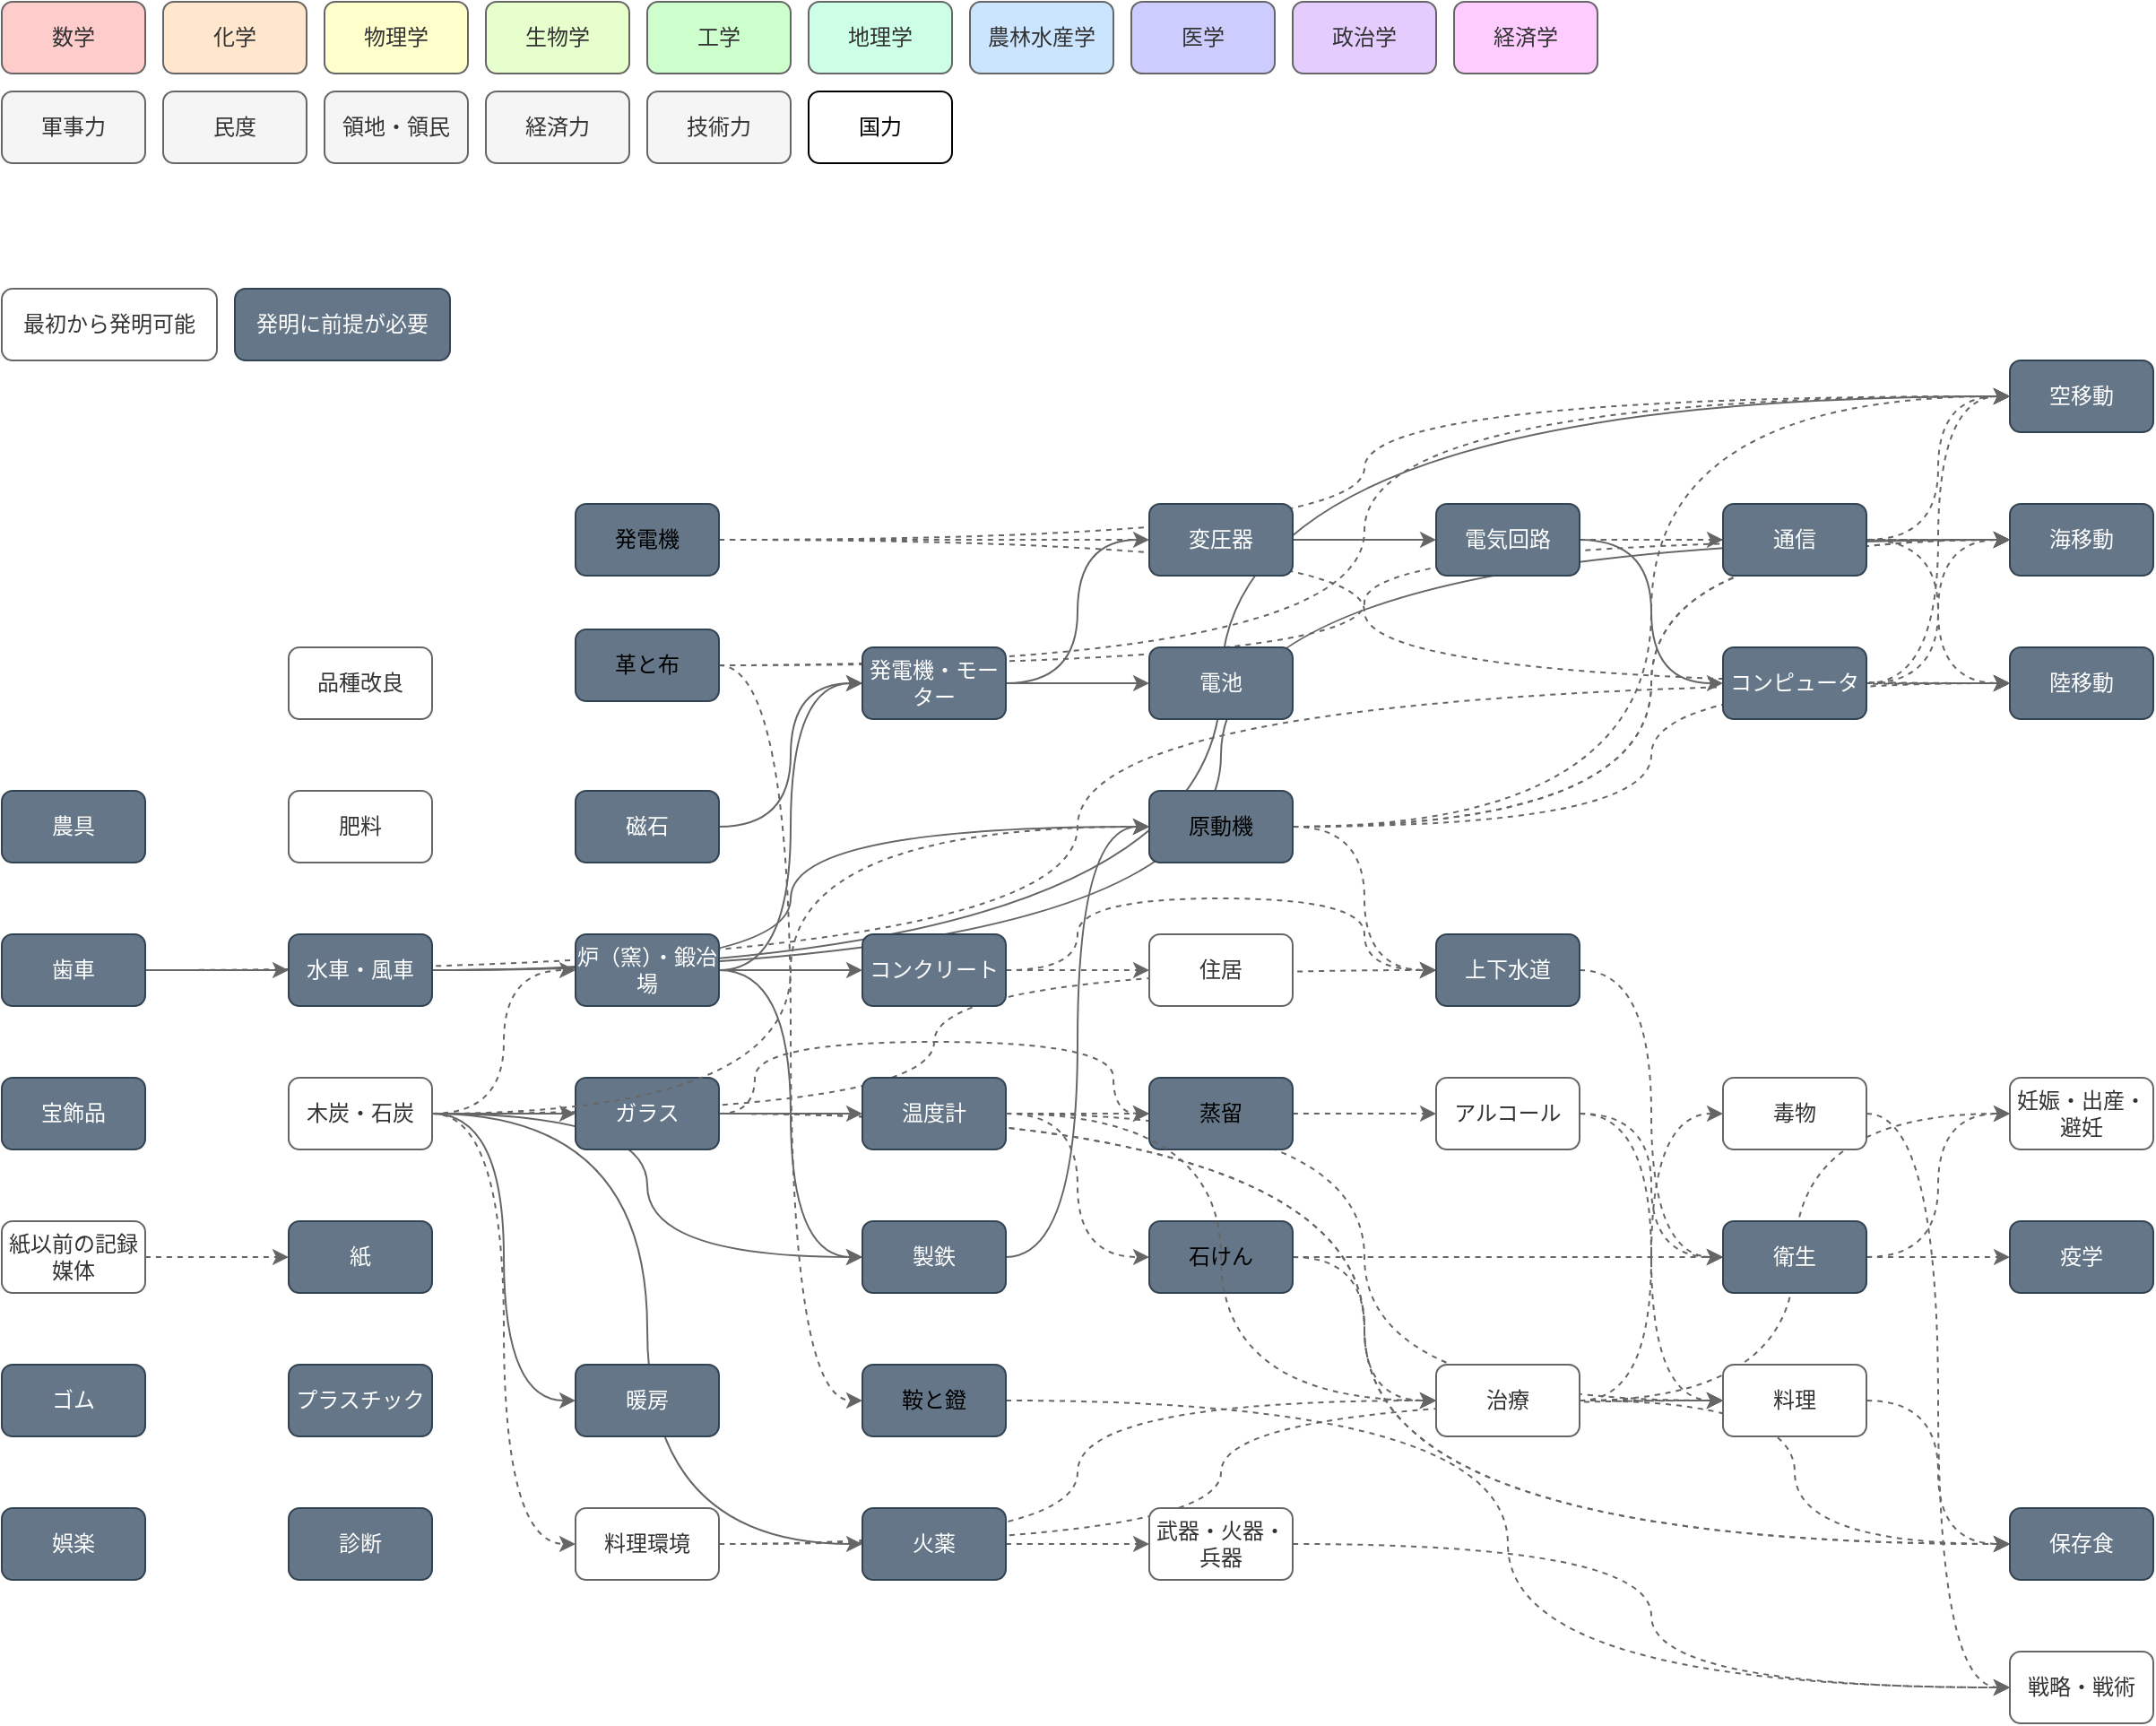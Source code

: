 <mxfile version="13.6.5">
    <diagram id="Hml3C1bSp_uLjsfV2yY4" name="発明フロー図">
        <mxGraphModel dx="2006" dy="1592" grid="1" gridSize="10" guides="1" tooltips="1" connect="1" arrows="1" fold="1" page="0" pageScale="1" pageWidth="827" pageHeight="1169" background="#ffffff" math="0" shadow="0">
            <root>
                <mxCell id="HTTCc7BETmfh2jHcDv9F-0"/>
                <mxCell id="HTTCc7BETmfh2jHcDv9F-1" parent="HTTCc7BETmfh2jHcDv9F-0"/>
                <mxCell id="nROYmovbe9bJ1VE86xbU-2" style="edgeStyle=orthogonalEdgeStyle;curved=1;orthogonalLoop=1;jettySize=auto;html=1;entryX=0;entryY=0.5;entryDx=0;entryDy=0;dashed=1;strokeColor=#666666;" parent="HTTCc7BETmfh2jHcDv9F-1" source="orQiS28H_-HDRUKgwxow-0" target="nROYmovbe9bJ1VE86xbU-0" edge="1">
                    <mxGeometry relative="1" as="geometry"/>
                </mxCell>
                <mxCell id="15vgdKJO_0gSsuf9lGo--10" style="edgeStyle=orthogonalEdgeStyle;curved=1;orthogonalLoop=1;jettySize=auto;html=1;entryX=0;entryY=0.5;entryDx=0;entryDy=0;dashed=1;strokeColor=#666666;" parent="HTTCc7BETmfh2jHcDv9F-1" source="IHxV3SC73tPRu1RLsCbI-1" target="-kC5ediKRFF-yKJu43k6-0" edge="1">
                    <mxGeometry relative="1" as="geometry"/>
                </mxCell>
                <mxCell id="jsnWgvFJp7m_y5k1BQA0-3" style="edgeStyle=orthogonalEdgeStyle;curved=1;orthogonalLoop=1;jettySize=auto;html=1;entryX=0;entryY=0.5;entryDx=0;entryDy=0;dashed=1;strokeColor=#666666;" parent="HTTCc7BETmfh2jHcDv9F-1" source="lw9KRS8-v7y3yGMd158O-0" target="Dbr0C-WJxfYOp78xR_JG-0" edge="1">
                    <mxGeometry relative="1" as="geometry"/>
                </mxCell>
                <mxCell id="XReN1oJN_4p1rs_f8T-Q-1" style="edgeStyle=orthogonalEdgeStyle;curved=1;orthogonalLoop=1;jettySize=auto;html=1;entryX=0;entryY=0.5;entryDx=0;entryDy=0;dashed=1;strokeColor=#666666;" parent="HTTCc7BETmfh2jHcDv9F-1" source="orQiS28H_-HDRUKgwxow-0" target="-kC5ediKRFF-yKJu43k6-0" edge="1">
                    <mxGeometry relative="1" as="geometry"/>
                </mxCell>
                <mxCell id="dR6pimykpSB_m4Jos8N7-8" style="edgeStyle=orthogonalEdgeStyle;curved=1;orthogonalLoop=1;jettySize=auto;html=1;entryX=0;entryY=0.5;entryDx=0;entryDy=0;dashed=1;strokeColor=#666666;" parent="HTTCc7BETmfh2jHcDv9F-1" source="dR6pimykpSB_m4Jos8N7-3" target="dR6pimykpSB_m4Jos8N7-0" edge="1">
                    <mxGeometry relative="1" as="geometry"/>
                </mxCell>
                <mxCell id="l7sgxVDM9o03ufIY0ZK5-0" style="edgeStyle=orthogonalEdgeStyle;curved=1;orthogonalLoop=1;jettySize=auto;html=1;entryX=0;entryY=0.5;entryDx=0;entryDy=0;dashed=1;strokeColor=#666666;" parent="HTTCc7BETmfh2jHcDv9F-1" source="5Iz_TNSjgTqwmQJaPwpB-0" target="bYkYj78u_uzgEQN_Zffz-0" edge="1">
                    <mxGeometry relative="1" as="geometry"/>
                </mxCell>
                <mxCell id="bYkYj78u_uzgEQN_Zffz-7" style="edgeStyle=orthogonalEdgeStyle;curved=1;orthogonalLoop=1;jettySize=auto;html=1;entryX=0;entryY=0.5;entryDx=0;entryDy=0;strokeColor=#666666;" parent="HTTCc7BETmfh2jHcDv9F-1" source="hAJBgUKt6QxF4TPebzFo-0" target="bYkYj78u_uzgEQN_Zffz-0" edge="1">
                    <mxGeometry relative="1" as="geometry"/>
                </mxCell>
                <mxCell id="bYkYj78u_uzgEQN_Zffz-6" style="edgeStyle=orthogonalEdgeStyle;curved=1;orthogonalLoop=1;jettySize=auto;html=1;entryX=0;entryY=0.5;entryDx=0;entryDy=0;strokeColor=#666666;" parent="HTTCc7BETmfh2jHcDv9F-1" source="hAJBgUKt6QxF4TPebzFo-0" target="bYkYj78u_uzgEQN_Zffz-1" edge="1">
                    <mxGeometry relative="1" as="geometry"/>
                </mxCell>
                <mxCell id="fruoxsKuYXPDBdhxqdVz-2" style="edgeStyle=orthogonalEdgeStyle;curved=1;orthogonalLoop=1;jettySize=auto;html=1;entryX=0;entryY=0.5;entryDx=0;entryDy=0;dashed=1;strokeColor=#666666;" parent="HTTCc7BETmfh2jHcDv9F-1" source="b9YuUcyHK26dxfavCTkQ-0" target="fruoxsKuYXPDBdhxqdVz-0" edge="1">
                    <mxGeometry relative="1" as="geometry"/>
                </mxCell>
                <mxCell id="llVmmh854Esks2OwhXFj-2" style="edgeStyle=orthogonalEdgeStyle;curved=1;orthogonalLoop=1;jettySize=auto;html=1;entryX=0;entryY=0.5;entryDx=0;entryDy=0;strokeColor=#666666;" parent="HTTCc7BETmfh2jHcDv9F-1" source="hAJBgUKt6QxF4TPebzFo-0" target="5Iz_TNSjgTqwmQJaPwpB-0" edge="1">
                    <mxGeometry relative="1" as="geometry"/>
                </mxCell>
                <mxCell id="xolmBpU9KjeL2AKnAgfE-1" style="edgeStyle=orthogonalEdgeStyle;orthogonalLoop=1;jettySize=auto;html=1;entryX=0;entryY=0.5;entryDx=0;entryDy=0;strokeColor=#666666;fontColor=#242424;fillColor=#f5f5f5;curved=1;" parent="HTTCc7BETmfh2jHcDv9F-1" source="lw9KRS8-v7y3yGMd158O-0" target="xolmBpU9KjeL2AKnAgfE-0" edge="1">
                    <mxGeometry relative="1" as="geometry"/>
                </mxCell>
                <mxCell id="Ap4JBLBqUgPetMG2dPM3-0" style="edgeStyle=orthogonalEdgeStyle;orthogonalLoop=1;jettySize=auto;html=1;entryX=0;entryY=0.5;entryDx=0;entryDy=0;strokeColor=#666666;fontColor=#242424;dashed=1;fillColor=#f5f5f5;curved=1;" parent="HTTCc7BETmfh2jHcDv9F-1" source="Sn5-mBdgM8zfP3UNiHoN-0" target="rmJzFQS66W-gUBMwuP_R-0" edge="1">
                    <mxGeometry relative="1" as="geometry"/>
                </mxCell>
                <mxCell id="j3p5eU2ef71zMQ0-AlCQ-0" style="edgeStyle=orthogonalEdgeStyle;orthogonalLoop=1;jettySize=auto;html=1;entryX=0;entryY=0.5;entryDx=0;entryDy=0;strokeColor=#666666;fontColor=#242424;fillColor=#f5f5f5;curved=1;exitX=1;exitY=0.5;exitDx=0;exitDy=0;" parent="HTTCc7BETmfh2jHcDv9F-1" source="lw9KRS8-v7y3yGMd158O-0" target="aUE0gkNqFB7O7c7i3Uo4-0" edge="1">
                    <mxGeometry relative="1" as="geometry"/>
                </mxCell>
                <mxCell id="XJsbUPrAj7jSnz_J5Ij9-0" style="edgeStyle=orthogonalEdgeStyle;orthogonalLoop=1;jettySize=auto;html=1;entryX=0;entryY=0.5;entryDx=0;entryDy=0;dashed=1;strokeColor=#666666;fontColor=#242424;fillColor=#f5f5f5;curved=1;" parent="HTTCc7BETmfh2jHcDv9F-1" source="Sn5-mBdgM8zfP3UNiHoN-0" target="rmJzFQS66W-gUBMwuP_R-0" edge="1">
                    <mxGeometry relative="1" as="geometry"/>
                </mxCell>
                <mxCell id="VSHb0vkexKgeXN2EWjZw-0" style="edgeStyle=orthogonalEdgeStyle;orthogonalLoop=1;jettySize=auto;html=1;entryX=0;entryY=0.5;entryDx=0;entryDy=0;dashed=1;strokeColor=#666666;fontColor=#242424;fillColor=#f5f5f5;curved=1;" parent="HTTCc7BETmfh2jHcDv9F-1" source="XwRDVTlCvedR3Zm1vumC-0" target="879Xo7zjeXGpvIYnT46Y-1" edge="1">
                    <mxGeometry relative="1" as="geometry"/>
                </mxCell>
                <mxCell id="wsDSR9SNvBHnoTCr_pwT-1" style="edgeStyle=orthogonalEdgeStyle;orthogonalLoop=1;jettySize=auto;html=1;entryX=0;entryY=0.5;entryDx=0;entryDy=0;dashed=1;strokeColor=#666666;fontColor=#242424;fillColor=#f5f5f5;curved=1;" parent="HTTCc7BETmfh2jHcDv9F-1" source="XwRDVTlCvedR3Zm1vumC-0" target="wsDSR9SNvBHnoTCr_pwT-0" edge="1">
                    <mxGeometry relative="1" as="geometry"/>
                </mxCell>
                <mxCell id="-kC5ediKRFF-yKJu43k6-1" style="edgeStyle=orthogonalEdgeStyle;orthogonalLoop=1;jettySize=auto;html=1;entryX=0;entryY=0.5;entryDx=0;entryDy=0;dashed=1;strokeColor=#666666;fontColor=#242424;fillColor=#f5f5f5;curved=1;" parent="HTTCc7BETmfh2jHcDv9F-1" source="XwRDVTlCvedR3Zm1vumC-0" target="-kC5ediKRFF-yKJu43k6-0" edge="1">
                    <mxGeometry relative="1" as="geometry"/>
                </mxCell>
                <mxCell id="rmJzFQS66W-gUBMwuP_R-2" style="edgeStyle=orthogonalEdgeStyle;orthogonalLoop=1;jettySize=auto;html=1;entryX=0;entryY=0.5;entryDx=0;entryDy=0;dashed=1;strokeColor=#666666;fontColor=#242424;fillColor=#f5f5f5;curved=1;" parent="HTTCc7BETmfh2jHcDv9F-1" source="orQiS28H_-HDRUKgwxow-0" target="rmJzFQS66W-gUBMwuP_R-0" edge="1">
                    <mxGeometry relative="1" as="geometry"/>
                </mxCell>
                <mxCell id="NjEWo05EWpm-bKINFmp_-1" style="edgeStyle=orthogonalEdgeStyle;orthogonalLoop=1;jettySize=auto;html=1;entryX=0;entryY=0.5;entryDx=0;entryDy=0;dashed=1;fontColor=#242424;fillColor=#f5f5f5;curved=1;strokeColor=#666666;" parent="HTTCc7BETmfh2jHcDv9F-1" source="879Xo7zjeXGpvIYnT46Y-1" target="NjEWo05EWpm-bKINFmp_-0" edge="1">
                    <mxGeometry relative="1" as="geometry"/>
                </mxCell>
                <mxCell id="879Xo7zjeXGpvIYnT46Y-1" value="蒸留" style="whiteSpace=wrap;html=1;shadow=0;strokeColor=#314354;glass=0;rounded=1;fillColor=#647687;" parent="HTTCc7BETmfh2jHcDv9F-1" vertex="1">
                    <mxGeometry x="-40" y="40" width="80" height="40" as="geometry"/>
                </mxCell>
                <mxCell id="Sn5-mBdgM8zfP3UNiHoN-1" style="edgeStyle=orthogonalEdgeStyle;orthogonalLoop=1;jettySize=auto;html=1;entryX=0;entryY=0.5;entryDx=0;entryDy=0;strokeColor=#666666;fontColor=#242424;fillColor=#f5f5f5;curved=1;" parent="HTTCc7BETmfh2jHcDv9F-1" source="Sn5-mBdgM8zfP3UNiHoN-0" target="XwRDVTlCvedR3Zm1vumC-0" edge="1">
                    <mxGeometry relative="1" as="geometry"/>
                </mxCell>
                <mxCell id="kmi2UZ3Utrd7_uI72IXJ-0" style="edgeStyle=orthogonalEdgeStyle;orthogonalLoop=1;jettySize=auto;html=1;entryX=0;entryY=0.5;entryDx=0;entryDy=0;strokeColor=#666666;fontColor=#242424;exitX=1;exitY=0.5;exitDx=0;exitDy=0;dashed=1;fillColor=#f5f5f5;curved=1;" parent="HTTCc7BETmfh2jHcDv9F-1" source="Sn5-mBdgM8zfP3UNiHoN-0" target="879Xo7zjeXGpvIYnT46Y-1" edge="1">
                    <mxGeometry relative="1" as="geometry">
                        <Array as="points">
                            <mxPoint x="-260" y="60"/>
                            <mxPoint x="-260" y="20"/>
                            <mxPoint x="-60" y="20"/>
                            <mxPoint x="-60" y="60"/>
                        </Array>
                    </mxGeometry>
                </mxCell>
                <mxCell id="Sn5-mBdgM8zfP3UNiHoN-0" value="ガラス" style="whiteSpace=wrap;html=1;shadow=0;strokeColor=#314354;glass=0;fontColor=#ffffff;gradientDirection=east;rounded=1;fillColor=#647687;" parent="HTTCc7BETmfh2jHcDv9F-1" vertex="1">
                    <mxGeometry x="-360" y="40" width="80" height="40" as="geometry"/>
                </mxCell>
                <mxCell id="_3wUcc4vJyXXqYRv7iyH-13" value="化学" style="whiteSpace=wrap;html=1;shadow=0;strokeColor=#666666;glass=0;fontColor=#333333;fillColor=#FFE6CC;rounded=1;" parent="HTTCc7BETmfh2jHcDv9F-1" vertex="1">
                    <mxGeometry x="-590" y="-560" width="80" height="40" as="geometry"/>
                </mxCell>
                <mxCell id="_3wUcc4vJyXXqYRv7iyH-14" value="物理学" style="whiteSpace=wrap;html=1;shadow=0;strokeColor=#666666;glass=0;fontColor=#333333;fillColor=#FFFFCC;rounded=1;" parent="HTTCc7BETmfh2jHcDv9F-1" vertex="1">
                    <mxGeometry x="-500" y="-560" width="80" height="40" as="geometry"/>
                </mxCell>
                <mxCell id="_3wUcc4vJyXXqYRv7iyH-15" value="生物学" style="whiteSpace=wrap;html=1;shadow=0;strokeColor=#666666;glass=0;fontColor=#333333;fillColor=#E6FFCC;rounded=1;" parent="HTTCc7BETmfh2jHcDv9F-1" vertex="1">
                    <mxGeometry x="-410" y="-560" width="80" height="40" as="geometry"/>
                </mxCell>
                <mxCell id="_3wUcc4vJyXXqYRv7iyH-16" value="工学" style="whiteSpace=wrap;html=1;shadow=0;strokeColor=#666666;glass=0;fontColor=#333333;fillColor=#CCFFCC;rounded=1;" parent="HTTCc7BETmfh2jHcDv9F-1" vertex="1">
                    <mxGeometry x="-320" y="-560" width="80" height="40" as="geometry"/>
                </mxCell>
                <mxCell id="_3wUcc4vJyXXqYRv7iyH-17" value="数学" style="whiteSpace=wrap;html=1;shadow=0;strokeColor=#666666;glass=0;fontColor=#333333;fillColor=#FFCCCC;rounded=1;" parent="HTTCc7BETmfh2jHcDv9F-1" vertex="1">
                    <mxGeometry x="-680" y="-560" width="80" height="40" as="geometry"/>
                </mxCell>
                <mxCell id="_3wUcc4vJyXXqYRv7iyH-18" value="地理学" style="whiteSpace=wrap;html=1;shadow=0;strokeColor=#666666;glass=0;fontColor=#333333;fillColor=#CCFFE6;rounded=1;" parent="HTTCc7BETmfh2jHcDv9F-1" vertex="1">
                    <mxGeometry x="-230" y="-560" width="80" height="40" as="geometry"/>
                </mxCell>
                <mxCell id="_3wUcc4vJyXXqYRv7iyH-19" value="軍事力" style="whiteSpace=wrap;html=1;shadow=0;strokeColor=#666666;glass=0;fontColor=#333333;fillColor=#f5f5f5;rounded=1;" parent="HTTCc7BETmfh2jHcDv9F-1" vertex="1">
                    <mxGeometry x="-680" y="-510" width="80" height="40" as="geometry"/>
                </mxCell>
                <mxCell id="_3wUcc4vJyXXqYRv7iyH-20" value="政治学" style="whiteSpace=wrap;html=1;shadow=0;strokeColor=#666666;glass=0;fontColor=#333333;fillColor=#E5CCFF;rounded=1;" parent="HTTCc7BETmfh2jHcDv9F-1" vertex="1">
                    <mxGeometry x="40" y="-560" width="80" height="40" as="geometry"/>
                </mxCell>
                <mxCell id="_3wUcc4vJyXXqYRv7iyH-21" value="経済学" style="whiteSpace=wrap;html=1;shadow=0;strokeColor=#666666;glass=0;fontColor=#333333;fillColor=#FFCCFF;rounded=1;" parent="HTTCc7BETmfh2jHcDv9F-1" vertex="1">
                    <mxGeometry x="130" y="-560" width="80" height="40" as="geometry"/>
                </mxCell>
                <mxCell id="_3wUcc4vJyXXqYRv7iyH-22" value="民度" style="whiteSpace=wrap;html=1;shadow=0;strokeColor=#666666;glass=0;fontColor=#333333;fillColor=#f5f5f5;rounded=1;" parent="HTTCc7BETmfh2jHcDv9F-1" vertex="1">
                    <mxGeometry x="-590" y="-510" width="80" height="40" as="geometry"/>
                </mxCell>
                <mxCell id="_3wUcc4vJyXXqYRv7iyH-23" value="農林水産学" style="whiteSpace=wrap;html=1;shadow=0;strokeColor=#666666;glass=0;fontColor=#333333;fillColor=#CCE5FF;rounded=1;" parent="HTTCc7BETmfh2jHcDv9F-1" vertex="1">
                    <mxGeometry x="-140" y="-560" width="80" height="40" as="geometry"/>
                </mxCell>
                <mxCell id="_3wUcc4vJyXXqYRv7iyH-24" value="医学" style="whiteSpace=wrap;html=1;shadow=0;strokeColor=#666666;glass=0;fontColor=#333333;fillColor=#CCCCFF;rounded=1;" parent="HTTCc7BETmfh2jHcDv9F-1" vertex="1">
                    <mxGeometry x="-50" y="-560" width="80" height="40" as="geometry"/>
                </mxCell>
                <mxCell id="15vgdKJO_0gSsuf9lGo--1" style="edgeStyle=orthogonalEdgeStyle;curved=1;orthogonalLoop=1;jettySize=auto;html=1;entryX=0;entryY=0.5;entryDx=0;entryDy=0;dashed=1;strokeColor=#666666;" parent="HTTCc7BETmfh2jHcDv9F-1" source="NjEWo05EWpm-bKINFmp_-0" target="rf0gForys7RXzxiNtbmf-0" edge="1">
                    <mxGeometry relative="1" as="geometry"/>
                </mxCell>
                <mxCell id="15vgdKJO_0gSsuf9lGo--3" style="edgeStyle=orthogonalEdgeStyle;curved=1;orthogonalLoop=1;jettySize=auto;html=1;entryX=0;entryY=0.5;entryDx=0;entryDy=0;dashed=1;strokeColor=#666666;" parent="HTTCc7BETmfh2jHcDv9F-1" source="NjEWo05EWpm-bKINFmp_-0" target="-kC5ediKRFF-yKJu43k6-0" edge="1">
                    <mxGeometry relative="1" as="geometry"/>
                </mxCell>
                <mxCell id="NjEWo05EWpm-bKINFmp_-0" value="アルコール" style="whiteSpace=wrap;html=1;shadow=0;strokeColor=#666666;glass=0;fontColor=#333333;rounded=1;fillColor=#FFFFFF;" parent="HTTCc7BETmfh2jHcDv9F-1" vertex="1">
                    <mxGeometry x="120" y="40" width="80" height="40" as="geometry"/>
                </mxCell>
                <mxCell id="rf0gForys7RXzxiNtbmf-1" style="edgeStyle=orthogonalEdgeStyle;orthogonalLoop=1;jettySize=auto;html=1;entryX=0;entryY=0.5;entryDx=0;entryDy=0;dashed=1;strokeColor=#666666;fontColor=#242424;fillColor=#f5f5f5;curved=1;" parent="HTTCc7BETmfh2jHcDv9F-1" source="wsDSR9SNvBHnoTCr_pwT-0" target="rf0gForys7RXzxiNtbmf-0" edge="1">
                    <mxGeometry relative="1" as="geometry"/>
                </mxCell>
                <mxCell id="15vgdKJO_0gSsuf9lGo--0" style="edgeStyle=orthogonalEdgeStyle;curved=1;orthogonalLoop=1;jettySize=auto;html=1;entryX=0;entryY=0.5;entryDx=0;entryDy=0;dashed=1;strokeColor=#666666;" parent="HTTCc7BETmfh2jHcDv9F-1" source="wsDSR9SNvBHnoTCr_pwT-0" target="orQiS28H_-HDRUKgwxow-0" edge="1">
                    <mxGeometry relative="1" as="geometry"/>
                </mxCell>
                <mxCell id="wsDSR9SNvBHnoTCr_pwT-0" value="石けん" style="whiteSpace=wrap;html=1;shadow=0;strokeColor=#314354;glass=0;rounded=1;fillColor=#647687;" parent="HTTCc7BETmfh2jHcDv9F-1" vertex="1">
                    <mxGeometry x="-40" y="120" width="80" height="40" as="geometry"/>
                </mxCell>
                <mxCell id="15vgdKJO_0gSsuf9lGo--4" style="edgeStyle=orthogonalEdgeStyle;curved=1;orthogonalLoop=1;jettySize=auto;html=1;entryX=0;entryY=0.5;entryDx=0;entryDy=0;dashed=1;strokeColor=#666666;" parent="HTTCc7BETmfh2jHcDv9F-1" source="-kC5ediKRFF-yKJu43k6-0" target="rmJzFQS66W-gUBMwuP_R-0" edge="1">
                    <mxGeometry relative="1" as="geometry"/>
                </mxCell>
                <mxCell id="-kC5ediKRFF-yKJu43k6-0" value="料理" style="whiteSpace=wrap;html=1;shadow=0;strokeColor=#666666;glass=0;fontColor=#333333;rounded=1;fillColor=#FFFFFF;" parent="HTTCc7BETmfh2jHcDv9F-1" vertex="1">
                    <mxGeometry x="280" y="200" width="80" height="40" as="geometry"/>
                </mxCell>
                <mxCell id="rmJzFQS66W-gUBMwuP_R-0" value="保存食" style="whiteSpace=wrap;html=1;shadow=0;strokeColor=#314354;glass=0;fontColor=#ffffff;rounded=1;fillColor=#647687;" parent="HTTCc7BETmfh2jHcDv9F-1" vertex="1">
                    <mxGeometry x="440" y="280" width="80" height="40" as="geometry"/>
                </mxCell>
                <mxCell id="fNW1mB0vqgWYvVGBjmVC-1" style="edgeStyle=orthogonalEdgeStyle;curved=1;orthogonalLoop=1;jettySize=auto;html=1;entryX=0;entryY=0.5;entryDx=0;entryDy=0;dashed=1;strokeColor=#666666;" parent="HTTCc7BETmfh2jHcDv9F-1" source="rf0gForys7RXzxiNtbmf-0" target="fNW1mB0vqgWYvVGBjmVC-0" edge="1">
                    <mxGeometry relative="1" as="geometry"/>
                </mxCell>
                <mxCell id="nROYmovbe9bJ1VE86xbU-1" style="edgeStyle=orthogonalEdgeStyle;curved=1;orthogonalLoop=1;jettySize=auto;html=1;entryX=0;entryY=0.5;entryDx=0;entryDy=0;dashed=1;strokeColor=#666666;" parent="HTTCc7BETmfh2jHcDv9F-1" source="rf0gForys7RXzxiNtbmf-0" target="nROYmovbe9bJ1VE86xbU-0" edge="1">
                    <mxGeometry relative="1" as="geometry"/>
                </mxCell>
                <mxCell id="rf0gForys7RXzxiNtbmf-0" value="衛生" style="whiteSpace=wrap;html=1;shadow=0;strokeColor=#314354;glass=0;fontColor=#ffffff;rounded=1;fillColor=#647687;" parent="HTTCc7BETmfh2jHcDv9F-1" vertex="1">
                    <mxGeometry x="280" y="120" width="80" height="40" as="geometry"/>
                </mxCell>
                <mxCell id="I6vt4FmRrN_WWvv1z9_a-1" style="edgeStyle=orthogonalEdgeStyle;orthogonalLoop=1;jettySize=auto;html=1;entryX=0;entryY=0.5;entryDx=0;entryDy=0;dashed=1;strokeColor=#666666;fontColor=#242424;fillColor=#f5f5f5;curved=1;" parent="HTTCc7BETmfh2jHcDv9F-1" source="aUE0gkNqFB7O7c7i3Uo4-0" target="I6vt4FmRrN_WWvv1z9_a-0" edge="1">
                    <mxGeometry relative="1" as="geometry"/>
                </mxCell>
                <mxCell id="egx3MsV3ABIWp8DCgl1h-0" value="肥料" style="whiteSpace=wrap;html=1;shadow=0;strokeColor=#666666;glass=0;fontColor=#333333;gradientDirection=east;rounded=1;fillColor=#FFFFFF;" parent="HTTCc7BETmfh2jHcDv9F-1" vertex="1">
                    <mxGeometry x="-520" y="-120" width="80" height="40" as="geometry"/>
                </mxCell>
                <mxCell id="dR6pimykpSB_m4Jos8N7-2" style="edgeStyle=orthogonalEdgeStyle;curved=1;orthogonalLoop=1;jettySize=auto;html=1;entryX=0;entryY=0.5;entryDx=0;entryDy=0;dashed=1;strokeColor=#666666;" parent="HTTCc7BETmfh2jHcDv9F-1" source="I6vt4FmRrN_WWvv1z9_a-0" target="dR6pimykpSB_m4Jos8N7-0" edge="1">
                    <mxGeometry relative="1" as="geometry"/>
                </mxCell>
                <mxCell id="I6vt4FmRrN_WWvv1z9_a-0" value="武器・火器・兵器" style="whiteSpace=wrap;html=1;shadow=0;strokeColor=#666666;glass=0;fontColor=#333333;gradientDirection=east;rounded=1;fillColor=#FFFFFF;" parent="HTTCc7BETmfh2jHcDv9F-1" vertex="1">
                    <mxGeometry x="-40" y="280" width="80" height="40" as="geometry"/>
                </mxCell>
                <mxCell id="gBRz2u1BvC-VdU7EH6nq-0" style="edgeStyle=orthogonalEdgeStyle;orthogonalLoop=1;jettySize=auto;html=1;entryX=0;entryY=0.5;entryDx=0;entryDy=0;strokeColor=#666666;fontColor=#242424;fillColor=#f5f5f5;curved=1;" parent="HTTCc7BETmfh2jHcDv9F-1" source="lw9KRS8-v7y3yGMd158O-0" target="Sn5-mBdgM8zfP3UNiHoN-0" edge="1">
                    <mxGeometry relative="1" as="geometry"/>
                </mxCell>
                <mxCell id="lhSFcBFZjF5iDJUtTFF3-0" style="edgeStyle=orthogonalEdgeStyle;orthogonalLoop=1;jettySize=auto;html=1;entryX=0;entryY=0.5;entryDx=0;entryDy=0;strokeColor=#666666;fontColor=#242424;dashed=1;fillColor=#f5f5f5;curved=1;" parent="HTTCc7BETmfh2jHcDv9F-1" source="lw9KRS8-v7y3yGMd158O-0" target="XOB_Azzf9ECYlFCiNjfn-0" edge="1">
                    <mxGeometry relative="1" as="geometry"/>
                </mxCell>
                <mxCell id="JC4YpbuUYEj5rmakHz76-1" style="edgeStyle=orthogonalEdgeStyle;orthogonalLoop=1;jettySize=auto;html=1;entryX=0;entryY=0.5;entryDx=0;entryDy=0;curved=1;strokeColor=#666666;" parent="HTTCc7BETmfh2jHcDv9F-1" source="lw9KRS8-v7y3yGMd158O-0" target="JC4YpbuUYEj5rmakHz76-0" edge="1">
                    <mxGeometry relative="1" as="geometry"/>
                </mxCell>
                <mxCell id="IHxV3SC73tPRu1RLsCbI-2" style="edgeStyle=orthogonalEdgeStyle;curved=1;orthogonalLoop=1;jettySize=auto;html=1;entryX=0;entryY=0.5;entryDx=0;entryDy=0;strokeColor=#666666;dashed=1;" parent="HTTCc7BETmfh2jHcDv9F-1" source="lw9KRS8-v7y3yGMd158O-0" target="IHxV3SC73tPRu1RLsCbI-1" edge="1">
                    <mxGeometry relative="1" as="geometry"/>
                </mxCell>
                <mxCell id="lw9KRS8-v7y3yGMd158O-0" value="木炭・石炭" style="whiteSpace=wrap;html=1;shadow=0;strokeColor=#666666;glass=0;fontColor=#333333;gradientDirection=east;rounded=1;fillColor=#FFFFFF;" parent="HTTCc7BETmfh2jHcDv9F-1" vertex="1">
                    <mxGeometry x="-520" y="40" width="80" height="40" as="geometry"/>
                </mxCell>
                <mxCell id="llVmmh854Esks2OwhXFj-1" style="edgeStyle=orthogonalEdgeStyle;orthogonalLoop=1;jettySize=auto;html=1;entryX=0;entryY=0.5;entryDx=0;entryDy=0;curved=1;strokeColor=#666666;" parent="HTTCc7BETmfh2jHcDv9F-1" source="xolmBpU9KjeL2AKnAgfE-0" target="5Iz_TNSjgTqwmQJaPwpB-0" edge="1">
                    <mxGeometry relative="1" as="geometry"/>
                </mxCell>
                <mxCell id="xolmBpU9KjeL2AKnAgfE-0" value="製鉄" style="whiteSpace=wrap;html=1;shadow=0;strokeColor=#314354;glass=0;fontColor=#ffffff;gradientDirection=east;rounded=1;fillColor=#647687;" parent="HTTCc7BETmfh2jHcDv9F-1" vertex="1">
                    <mxGeometry x="-200" y="120" width="80" height="40" as="geometry"/>
                </mxCell>
                <mxCell id="I9lxqiOMOkmnAsTsOOeb-2" style="edgeStyle=orthogonalEdgeStyle;orthogonalLoop=1;jettySize=auto;html=1;entryX=0;entryY=0.5;entryDx=0;entryDy=0;strokeColor=#666666;fontColor=#242424;dashed=1;fillColor=#f5f5f5;curved=1;" parent="HTTCc7BETmfh2jHcDv9F-1" source="I9lxqiOMOkmnAsTsOOeb-0" target="I9lxqiOMOkmnAsTsOOeb-1" edge="1">
                    <mxGeometry relative="1" as="geometry"/>
                </mxCell>
                <mxCell id="I9lxqiOMOkmnAsTsOOeb-0" value="紙以前の記録媒体" style="whiteSpace=wrap;html=1;shadow=0;strokeColor=#666666;glass=0;fontColor=#333333;gradientDirection=east;rounded=1;fillColor=#FFFFFF;" parent="HTTCc7BETmfh2jHcDv9F-1" vertex="1">
                    <mxGeometry x="-680" y="120" width="80" height="40" as="geometry"/>
                </mxCell>
                <mxCell id="I9lxqiOMOkmnAsTsOOeb-1" value="紙" style="whiteSpace=wrap;html=1;shadow=0;strokeColor=#314354;glass=0;gradientDirection=east;rounded=1;fillColor=#647687;fontColor=#FFFFFF;" parent="HTTCc7BETmfh2jHcDv9F-1" vertex="1">
                    <mxGeometry x="-520" y="120" width="80" height="40" as="geometry"/>
                </mxCell>
                <mxCell id="XwRDVTlCvedR3Zm1vumC-0" value="温度計" style="whiteSpace=wrap;html=1;shadow=0;strokeColor=#314354;glass=0;fontColor=#ffffff;rounded=1;fillColor=#647687;" parent="HTTCc7BETmfh2jHcDv9F-1" vertex="1">
                    <mxGeometry x="-200" y="40" width="80" height="40" as="geometry"/>
                </mxCell>
                <mxCell id="6jde4qi--G-SuA9uiQnA-0" value="プラスチック" style="whiteSpace=wrap;html=1;shadow=0;strokeColor=#314354;glass=0;gradientDirection=east;rounded=1;fillColor=#647687;fontColor=#FFFFFF;" parent="HTTCc7BETmfh2jHcDv9F-1" vertex="1">
                    <mxGeometry x="-520" y="200" width="80" height="40" as="geometry"/>
                </mxCell>
                <mxCell id="3ZYC5zpfR9Kvv13T7q-n-3" style="edgeStyle=orthogonalEdgeStyle;orthogonalLoop=1;jettySize=auto;html=1;strokeColor=#666666;fontColor=#242424;dashed=1;fillColor=#f5f5f5;curved=1;" parent="HTTCc7BETmfh2jHcDv9F-1" source="6jde4qi--G-SuA9uiQnA-1" target="3ZYC5zpfR9Kvv13T7q-n-2" edge="1">
                    <mxGeometry relative="1" as="geometry"/>
                </mxCell>
                <mxCell id="jsnWgvFJp7m_y5k1BQA0-2" style="edgeStyle=orthogonalEdgeStyle;curved=1;orthogonalLoop=1;jettySize=auto;html=1;entryX=0;entryY=0.5;entryDx=0;entryDy=0;dashed=1;strokeColor=#666666;exitX=1;exitY=0.5;exitDx=0;exitDy=0;" parent="HTTCc7BETmfh2jHcDv9F-1" source="6jde4qi--G-SuA9uiQnA-1" target="Dbr0C-WJxfYOp78xR_JG-0" edge="1">
                    <mxGeometry relative="1" as="geometry">
                        <Array as="points">
                            <mxPoint x="-80" y="-20"/>
                            <mxPoint x="-80" y="-60"/>
                            <mxPoint x="80" y="-60"/>
                            <mxPoint x="80" y="-20"/>
                        </Array>
                    </mxGeometry>
                </mxCell>
                <mxCell id="6jde4qi--G-SuA9uiQnA-1" value="コンクリート" style="whiteSpace=wrap;html=1;shadow=0;strokeColor=#314354;glass=0;fontColor=#ffffff;gradientDirection=east;rounded=1;fillColor=#647687;" parent="HTTCc7BETmfh2jHcDv9F-1" vertex="1">
                    <mxGeometry x="-200" y="-40" width="80" height="40" as="geometry"/>
                </mxCell>
                <mxCell id="XOB_Azzf9ECYlFCiNjfn-1" style="edgeStyle=orthogonalEdgeStyle;orthogonalLoop=1;jettySize=auto;html=1;entryX=0;entryY=0.5;entryDx=0;entryDy=0;strokeColor=#666666;fontColor=#242424;fillColor=#f5f5f5;curved=1;" parent="HTTCc7BETmfh2jHcDv9F-1" source="XOB_Azzf9ECYlFCiNjfn-0" target="6jde4qi--G-SuA9uiQnA-1" edge="1">
                    <mxGeometry relative="1" as="geometry"/>
                </mxCell>
                <mxCell id="bUB5znuZweUOaqQhbGdk-0" style="edgeStyle=orthogonalEdgeStyle;orthogonalLoop=1;jettySize=auto;html=1;entryX=0;entryY=0.5;entryDx=0;entryDy=0;strokeColor=#666666;fontColor=#242424;fillColor=#f5f5f5;curved=1;" parent="HTTCc7BETmfh2jHcDv9F-1" source="XOB_Azzf9ECYlFCiNjfn-0" target="xolmBpU9KjeL2AKnAgfE-0" edge="1">
                    <mxGeometry relative="1" as="geometry"/>
                </mxCell>
                <mxCell id="I0iv-IHDvsy2OHSowOFH-0" style="edgeStyle=orthogonalEdgeStyle;curved=1;orthogonalLoop=1;jettySize=auto;html=1;entryX=0;entryY=0.5;entryDx=0;entryDy=0;strokeColor=#666666;" parent="HTTCc7BETmfh2jHcDv9F-1" source="XOB_Azzf9ECYlFCiNjfn-0" target="zk6BvxhDfVWAGiS1f2kL-1" edge="1">
                    <mxGeometry relative="1" as="geometry"/>
                </mxCell>
                <mxCell id="XOB_Azzf9ECYlFCiNjfn-0" value="&lt;span style=&quot;&quot;&gt;炉（窯）・鍛冶場&lt;/span&gt;" style="whiteSpace=wrap;html=1;shadow=0;strokeColor=#314354;glass=0;gradientDirection=east;rounded=1;fillColor=#647687;fontColor=#FFFFFF;" parent="HTTCc7BETmfh2jHcDv9F-1" vertex="1">
                    <mxGeometry x="-360" y="-40" width="80" height="40" as="geometry"/>
                </mxCell>
                <mxCell id="3ZYC5zpfR9Kvv13T7q-n-2" value="住居" style="whiteSpace=wrap;html=1;shadow=0;strokeColor=#666666;glass=0;fontColor=#333333;gradientDirection=east;rounded=1;fillColor=#FFFFFF;" parent="HTTCc7BETmfh2jHcDv9F-1" vertex="1">
                    <mxGeometry x="-40" y="-40" width="80" height="40" as="geometry"/>
                </mxCell>
                <mxCell id="hAJBgUKt6QxF4TPebzFo-0" value="水車・風車" style="whiteSpace=wrap;html=1;shadow=0;strokeColor=#314354;glass=0;fontColor=#ffffff;gradientDirection=east;rounded=1;fillColor=#647687;" parent="HTTCc7BETmfh2jHcDv9F-1" vertex="1">
                    <mxGeometry x="-520" y="-40" width="80" height="40" as="geometry"/>
                </mxCell>
                <mxCell id="b9YuUcyHK26dxfavCTkQ-2" style="edgeStyle=orthogonalEdgeStyle;orthogonalLoop=1;jettySize=auto;html=1;strokeColor=#666666;fontColor=#242424;fillColor=#f5f5f5;curved=1;entryX=0;entryY=0.5;entryDx=0;entryDy=0;" parent="HTTCc7BETmfh2jHcDv9F-1" source="b9YuUcyHK26dxfavCTkQ-0" target="hAJBgUKt6QxF4TPebzFo-0" edge="1">
                    <mxGeometry relative="1" as="geometry">
                        <mxPoint x="-520" y="-20" as="targetPoint"/>
                    </mxGeometry>
                </mxCell>
                <mxCell id="b9YuUcyHK26dxfavCTkQ-0" value="歯車" style="whiteSpace=wrap;html=1;shadow=0;strokeColor=#314354;glass=0;gradientDirection=east;rounded=1;fillColor=#647687;fontColor=#FFFFFF;" parent="HTTCc7BETmfh2jHcDv9F-1" vertex="1">
                    <mxGeometry x="-680" y="-40" width="80" height="40" as="geometry"/>
                </mxCell>
                <mxCell id="GXMsyrIZlcMDs5D8xa4e-0" value="&lt;span style=&quot;&quot;&gt;農具&lt;/span&gt;" style="whiteSpace=wrap;html=1;shadow=0;strokeColor=#314354;glass=0;gradientDirection=east;rounded=1;fillColor=#647687;fontColor=#FFFFFF;" parent="HTTCc7BETmfh2jHcDv9F-1" vertex="1">
                    <mxGeometry x="-680" y="-120" width="80" height="40" as="geometry"/>
                </mxCell>
                <mxCell id="jsnWgvFJp7m_y5k1BQA0-5" style="edgeStyle=orthogonalEdgeStyle;curved=1;orthogonalLoop=1;jettySize=auto;html=1;entryX=0;entryY=0.5;entryDx=0;entryDy=0;dashed=1;strokeColor=#666666;" parent="HTTCc7BETmfh2jHcDv9F-1" source="Dbr0C-WJxfYOp78xR_JG-0" target="rf0gForys7RXzxiNtbmf-0" edge="1">
                    <mxGeometry relative="1" as="geometry"/>
                </mxCell>
                <mxCell id="nZ_iVtfcXBy_AjzPYWAE-1" style="edgeStyle=orthogonalEdgeStyle;curved=1;orthogonalLoop=1;jettySize=auto;html=1;entryX=0;entryY=0.5;entryDx=0;entryDy=0;dashed=1;strokeColor=#666666;" parent="HTTCc7BETmfh2jHcDv9F-1" source="hJgsLD7vB5YC5HTqWuy2-2" target="fruoxsKuYXPDBdhxqdVz-0" edge="1">
                    <mxGeometry relative="1" as="geometry"/>
                </mxCell>
                <mxCell id="bYkYj78u_uzgEQN_Zffz-4" style="edgeStyle=orthogonalEdgeStyle;curved=1;orthogonalLoop=1;jettySize=auto;html=1;entryX=0;entryY=0.5;entryDx=0;entryDy=0;dashed=1;strokeColor=#666666;" parent="HTTCc7BETmfh2jHcDv9F-1" source="hJgsLD7vB5YC5HTqWuy2-2" target="bYkYj78u_uzgEQN_Zffz-0" edge="1">
                    <mxGeometry relative="1" as="geometry"/>
                </mxCell>
                <mxCell id="bYkYj78u_uzgEQN_Zffz-5" style="edgeStyle=orthogonalEdgeStyle;curved=1;orthogonalLoop=1;jettySize=auto;html=1;entryX=0;entryY=0.5;entryDx=0;entryDy=0;dashed=1;strokeColor=#666666;" parent="HTTCc7BETmfh2jHcDv9F-1" source="hJgsLD7vB5YC5HTqWuy2-2" target="bYkYj78u_uzgEQN_Zffz-1" edge="1">
                    <mxGeometry relative="1" as="geometry"/>
                </mxCell>
                <mxCell id="hJgsLD7vB5YC5HTqWuy2-2" value="&lt;span style=&quot;&quot;&gt;発電機&lt;/span&gt;" style="whiteSpace=wrap;html=1;shadow=0;strokeColor=#314354;glass=0;gradientDirection=east;rounded=1;fillColor=#647687;" parent="HTTCc7BETmfh2jHcDv9F-1" vertex="1">
                    <mxGeometry x="-360" y="-280" width="80" height="40" as="geometry"/>
                </mxCell>
                <mxCell id="bYkYj78u_uzgEQN_Zffz-10" style="edgeStyle=orthogonalEdgeStyle;curved=1;orthogonalLoop=1;jettySize=auto;html=1;entryX=0;entryY=0.5;entryDx=0;entryDy=0;dashed=1;strokeColor=#666666;" parent="HTTCc7BETmfh2jHcDv9F-1" source="hJgsLD7vB5YC5HTqWuy2-5" target="bYkYj78u_uzgEQN_Zffz-1" edge="1">
                    <mxGeometry relative="1" as="geometry"/>
                </mxCell>
                <mxCell id="l7sgxVDM9o03ufIY0ZK5-1" style="edgeStyle=orthogonalEdgeStyle;curved=1;orthogonalLoop=1;jettySize=auto;html=1;entryX=0;entryY=0.5;entryDx=0;entryDy=0;dashed=1;strokeColor=#666666;" parent="HTTCc7BETmfh2jHcDv9F-1" source="hJgsLD7vB5YC5HTqWuy2-5" target="bYkYj78u_uzgEQN_Zffz-0" edge="1">
                    <mxGeometry relative="1" as="geometry"/>
                </mxCell>
                <mxCell id="dR6pimykpSB_m4Jos8N7-7" style="edgeStyle=orthogonalEdgeStyle;curved=1;orthogonalLoop=1;jettySize=auto;html=1;entryX=0;entryY=0.5;entryDx=0;entryDy=0;dashed=1;strokeColor=#666666;" parent="HTTCc7BETmfh2jHcDv9F-1" source="hJgsLD7vB5YC5HTqWuy2-5" target="dR6pimykpSB_m4Jos8N7-3" edge="1">
                    <mxGeometry relative="1" as="geometry"/>
                </mxCell>
                <mxCell id="hJgsLD7vB5YC5HTqWuy2-5" value="&lt;span style=&quot;&quot;&gt;革と布&lt;/span&gt;" style="whiteSpace=wrap;html=1;shadow=0;strokeColor=#314354;glass=0;gradientDirection=east;rounded=1;fillColor=#647687;" parent="HTTCc7BETmfh2jHcDv9F-1" vertex="1">
                    <mxGeometry x="-360" y="-210" width="80" height="40" as="geometry"/>
                </mxCell>
                <mxCell id="fruoxsKuYXPDBdhxqdVz-1" style="edgeStyle=orthogonalEdgeStyle;curved=1;orthogonalLoop=1;jettySize=auto;html=1;entryX=0;entryY=0.5;entryDx=0;entryDy=0;dashed=1;strokeColor=#666666;" parent="HTTCc7BETmfh2jHcDv9F-1" source="5Iz_TNSjgTqwmQJaPwpB-0" target="fruoxsKuYXPDBdhxqdVz-0" edge="1">
                    <mxGeometry relative="1" as="geometry"/>
                </mxCell>
                <mxCell id="bYkYj78u_uzgEQN_Zffz-2" style="edgeStyle=orthogonalEdgeStyle;curved=1;orthogonalLoop=1;jettySize=auto;html=1;entryX=0;entryY=0.5;entryDx=0;entryDy=0;dashed=1;strokeColor=#666666;" parent="HTTCc7BETmfh2jHcDv9F-1" source="5Iz_TNSjgTqwmQJaPwpB-0" target="bYkYj78u_uzgEQN_Zffz-0" edge="1">
                    <mxGeometry relative="1" as="geometry"/>
                </mxCell>
                <mxCell id="bYkYj78u_uzgEQN_Zffz-3" style="edgeStyle=orthogonalEdgeStyle;curved=1;orthogonalLoop=1;jettySize=auto;html=1;entryX=0;entryY=0.5;entryDx=0;entryDy=0;dashed=1;strokeColor=#666666;" parent="HTTCc7BETmfh2jHcDv9F-1" source="5Iz_TNSjgTqwmQJaPwpB-0" target="bYkYj78u_uzgEQN_Zffz-1" edge="1">
                    <mxGeometry relative="1" as="geometry"/>
                </mxCell>
                <UserObject label="&lt;span style=&quot;&quot;&gt;陸移動&lt;/span&gt;" id="fruoxsKuYXPDBdhxqdVz-0">
                    <mxCell style="whiteSpace=wrap;html=1;shadow=0;strokeColor=#314354;glass=0;gradientDirection=east;rounded=1;fillColor=#647687;fontColor=#FFFFFF;" parent="HTTCc7BETmfh2jHcDv9F-1" vertex="1">
                        <mxGeometry x="440" y="-200" width="80" height="40" as="geometry"/>
                    </mxCell>
                </UserObject>
                <UserObject label="&lt;span style=&quot;&quot;&gt;海移動&lt;/span&gt;" id="bYkYj78u_uzgEQN_Zffz-0">
                    <mxCell style="whiteSpace=wrap;html=1;shadow=0;strokeColor=#314354;glass=0;gradientDirection=east;rounded=1;fillColor=#647687;fontColor=#FFFFFF;" parent="HTTCc7BETmfh2jHcDv9F-1" vertex="1">
                        <mxGeometry x="440" y="-280" width="80" height="40" as="geometry"/>
                    </mxCell>
                </UserObject>
                <UserObject label="&lt;span style=&quot;&quot;&gt;空移動&lt;/span&gt;" id="bYkYj78u_uzgEQN_Zffz-1">
                    <mxCell style="whiteSpace=wrap;html=1;shadow=0;strokeColor=#314354;glass=0;gradientDirection=east;rounded=1;fillColor=#647687;fontColor=#FFFFFF;" parent="HTTCc7BETmfh2jHcDv9F-1" vertex="1">
                        <mxGeometry x="440" y="-360" width="80" height="40" as="geometry"/>
                    </mxCell>
                </UserObject>
                <mxCell id="zk6BvxhDfVWAGiS1f2kL-2" style="edgeStyle=orthogonalEdgeStyle;curved=1;orthogonalLoop=1;jettySize=auto;html=1;entryX=0;entryY=0.5;entryDx=0;entryDy=0;strokeColor=#666666;" parent="HTTCc7BETmfh2jHcDv9F-1" source="zk6BvxhDfVWAGiS1f2kL-0" target="zk6BvxhDfVWAGiS1f2kL-1" edge="1">
                    <mxGeometry relative="1" as="geometry"/>
                </mxCell>
                <mxCell id="zk6BvxhDfVWAGiS1f2kL-0" value="&lt;span style=&quot;&quot;&gt;磁石&lt;/span&gt;" style="whiteSpace=wrap;html=1;shadow=0;strokeColor=#314354;glass=0;gradientDirection=east;rounded=1;fillColor=#647687;fontColor=#FFFFFF;" parent="HTTCc7BETmfh2jHcDv9F-1" vertex="1">
                    <mxGeometry x="-360" y="-120" width="80" height="40" as="geometry"/>
                </mxCell>
                <mxCell id="zk6BvxhDfVWAGiS1f2kL-8" style="edgeStyle=orthogonalEdgeStyle;curved=1;orthogonalLoop=1;jettySize=auto;html=1;entryX=0;entryY=0.5;entryDx=0;entryDy=0;strokeColor=#666666;" parent="HTTCc7BETmfh2jHcDv9F-1" source="zk6BvxhDfVWAGiS1f2kL-1" target="zk6BvxhDfVWAGiS1f2kL-5" edge="1">
                    <mxGeometry relative="1" as="geometry"/>
                </mxCell>
                <mxCell id="zk6BvxhDfVWAGiS1f2kL-9" style="edgeStyle=orthogonalEdgeStyle;curved=1;orthogonalLoop=1;jettySize=auto;html=1;entryX=0;entryY=0.5;entryDx=0;entryDy=0;strokeColor=#666666;" parent="HTTCc7BETmfh2jHcDv9F-1" source="zk6BvxhDfVWAGiS1f2kL-1" target="zk6BvxhDfVWAGiS1f2kL-6" edge="1">
                    <mxGeometry relative="1" as="geometry"/>
                </mxCell>
                <mxCell id="zk6BvxhDfVWAGiS1f2kL-1" value="&lt;span style=&quot;&quot;&gt;発電機・モーター&lt;br&gt;&lt;/span&gt;" style="whiteSpace=wrap;html=1;shadow=0;strokeColor=#314354;glass=0;gradientDirection=east;rounded=1;fillColor=#647687;fontColor=#FFFFFF;" parent="HTTCc7BETmfh2jHcDv9F-1" vertex="1">
                    <mxGeometry x="-200" y="-200" width="80" height="40" as="geometry"/>
                </mxCell>
                <mxCell id="zk6BvxhDfVWAGiS1f2kL-5" value="&lt;span style=&quot;&quot;&gt;電池&lt;br&gt;&lt;/span&gt;" style="whiteSpace=wrap;html=1;shadow=0;strokeColor=#314354;glass=0;gradientDirection=east;rounded=1;fillColor=#647687;fontColor=#FFFFFF;" parent="HTTCc7BETmfh2jHcDv9F-1" vertex="1">
                    <mxGeometry x="-40" y="-200" width="80" height="40" as="geometry"/>
                </mxCell>
                <mxCell id="034R-3pG3g8OwnI-xP69-2" style="edgeStyle=orthogonalEdgeStyle;curved=1;orthogonalLoop=1;jettySize=auto;html=1;entryX=0;entryY=0.5;entryDx=0;entryDy=0;strokeColor=#666666;" parent="HTTCc7BETmfh2jHcDv9F-1" source="zk6BvxhDfVWAGiS1f2kL-6" target="034R-3pG3g8OwnI-xP69-1" edge="1">
                    <mxGeometry relative="1" as="geometry"/>
                </mxCell>
                <mxCell id="zk6BvxhDfVWAGiS1f2kL-6" value="&lt;span style=&quot;&quot;&gt;変圧器&lt;br&gt;&lt;/span&gt;" style="whiteSpace=wrap;html=1;shadow=0;strokeColor=#314354;glass=0;gradientDirection=east;rounded=1;fillColor=#647687;fontColor=#FFFFFF;" parent="HTTCc7BETmfh2jHcDv9F-1" vertex="1">
                    <mxGeometry x="-40" y="-280" width="80" height="40" as="geometry"/>
                </mxCell>
                <mxCell id="WQUfmk1enV0vIR_FHnNh-3" style="edgeStyle=orthogonalEdgeStyle;curved=1;orthogonalLoop=1;jettySize=auto;html=1;entryX=0;entryY=0.5;entryDx=0;entryDy=0;dashed=1;strokeColor=#666666;" parent="HTTCc7BETmfh2jHcDv9F-1" source="x46xAXuYQh82vRxGe98m-0" target="bYkYj78u_uzgEQN_Zffz-1" edge="1">
                    <mxGeometry relative="1" as="geometry"/>
                </mxCell>
                <mxCell id="WQUfmk1enV0vIR_FHnNh-4" style="edgeStyle=orthogonalEdgeStyle;curved=1;orthogonalLoop=1;jettySize=auto;html=1;entryX=0;entryY=0.5;entryDx=0;entryDy=0;dashed=1;strokeColor=#666666;" parent="HTTCc7BETmfh2jHcDv9F-1" source="x46xAXuYQh82vRxGe98m-0" target="bYkYj78u_uzgEQN_Zffz-0" edge="1">
                    <mxGeometry relative="1" as="geometry"/>
                </mxCell>
                <mxCell id="WQUfmk1enV0vIR_FHnNh-5" style="edgeStyle=orthogonalEdgeStyle;curved=1;orthogonalLoop=1;jettySize=auto;html=1;entryX=0;entryY=0.5;entryDx=0;entryDy=0;dashed=1;strokeColor=#666666;" parent="HTTCc7BETmfh2jHcDv9F-1" source="x46xAXuYQh82vRxGe98m-0" target="fruoxsKuYXPDBdhxqdVz-0" edge="1">
                    <mxGeometry relative="1" as="geometry"/>
                </mxCell>
                <mxCell id="x46xAXuYQh82vRxGe98m-0" value="&lt;span style=&quot;&quot;&gt;通信&lt;br&gt;&lt;/span&gt;" style="whiteSpace=wrap;html=1;shadow=0;strokeColor=#314354;glass=0;gradientDirection=east;rounded=1;fillColor=#647687;fontColor=#FFFFFF;" parent="HTTCc7BETmfh2jHcDv9F-1" vertex="1">
                    <mxGeometry x="280" y="-280" width="80" height="40" as="geometry"/>
                </mxCell>
                <mxCell id="WQUfmk1enV0vIR_FHnNh-0" style="edgeStyle=orthogonalEdgeStyle;curved=1;orthogonalLoop=1;jettySize=auto;html=1;entryX=0;entryY=0.5;entryDx=0;entryDy=0;strokeColor=#666666;dashed=1;" parent="HTTCc7BETmfh2jHcDv9F-1" source="034R-3pG3g8OwnI-xP69-0" target="fruoxsKuYXPDBdhxqdVz-0" edge="1">
                    <mxGeometry relative="1" as="geometry"/>
                </mxCell>
                <mxCell id="WQUfmk1enV0vIR_FHnNh-1" style="edgeStyle=orthogonalEdgeStyle;curved=1;orthogonalLoop=1;jettySize=auto;html=1;entryX=0;entryY=0.5;entryDx=0;entryDy=0;dashed=1;strokeColor=#666666;" parent="HTTCc7BETmfh2jHcDv9F-1" source="034R-3pG3g8OwnI-xP69-0" target="bYkYj78u_uzgEQN_Zffz-0" edge="1">
                    <mxGeometry relative="1" as="geometry"/>
                </mxCell>
                <mxCell id="WQUfmk1enV0vIR_FHnNh-2" style="edgeStyle=orthogonalEdgeStyle;curved=1;orthogonalLoop=1;jettySize=auto;html=1;entryX=0;entryY=0.5;entryDx=0;entryDy=0;dashed=1;strokeColor=#666666;" parent="HTTCc7BETmfh2jHcDv9F-1" source="034R-3pG3g8OwnI-xP69-0" target="bYkYj78u_uzgEQN_Zffz-1" edge="1">
                    <mxGeometry relative="1" as="geometry"/>
                </mxCell>
                <mxCell id="034R-3pG3g8OwnI-xP69-0" value="&lt;span style=&quot;&quot;&gt;コンピュータ&lt;br&gt;&lt;/span&gt;" style="whiteSpace=wrap;html=1;shadow=0;strokeColor=#314354;glass=0;gradientDirection=east;rounded=1;fillColor=#647687;fontColor=#FFFFFF;" parent="HTTCc7BETmfh2jHcDv9F-1" vertex="1">
                    <mxGeometry x="280" y="-200" width="80" height="40" as="geometry"/>
                </mxCell>
                <mxCell id="034R-3pG3g8OwnI-xP69-4" style="edgeStyle=orthogonalEdgeStyle;curved=1;orthogonalLoop=1;jettySize=auto;html=1;entryX=0;entryY=0.5;entryDx=0;entryDy=0;dashed=1;strokeColor=#666666;" parent="HTTCc7BETmfh2jHcDv9F-1" source="034R-3pG3g8OwnI-xP69-1" target="x46xAXuYQh82vRxGe98m-0" edge="1">
                    <mxGeometry relative="1" as="geometry"/>
                </mxCell>
                <mxCell id="034R-3pG3g8OwnI-xP69-5" style="edgeStyle=orthogonalEdgeStyle;curved=1;orthogonalLoop=1;jettySize=auto;html=1;entryX=0;entryY=0.5;entryDx=0;entryDy=0;strokeColor=#666666;" parent="HTTCc7BETmfh2jHcDv9F-1" source="034R-3pG3g8OwnI-xP69-1" target="034R-3pG3g8OwnI-xP69-0" edge="1">
                    <mxGeometry relative="1" as="geometry"/>
                </mxCell>
                <mxCell id="034R-3pG3g8OwnI-xP69-1" value="&lt;span style=&quot;&quot;&gt;電気回路&lt;br&gt;&lt;/span&gt;" style="whiteSpace=wrap;html=1;shadow=0;strokeColor=#314354;glass=0;gradientDirection=east;rounded=1;fillColor=#647687;fontColor=#FFFFFF;" parent="HTTCc7BETmfh2jHcDv9F-1" vertex="1">
                    <mxGeometry x="120" y="-280" width="80" height="40" as="geometry"/>
                </mxCell>
                <mxCell id="dR6pimykpSB_m4Jos8N7-0" value="戦略・戦術" style="whiteSpace=wrap;html=1;shadow=0;strokeColor=#666666;glass=0;fontColor=#333333;gradientDirection=east;rounded=1;fillColor=#FFFFFF;" parent="HTTCc7BETmfh2jHcDv9F-1" vertex="1">
                    <mxGeometry x="440" y="360" width="80" height="40" as="geometry"/>
                </mxCell>
                <mxCell id="dR6pimykpSB_m4Jos8N7-3" value="&lt;span style=&quot;&quot;&gt;鞍と鐙&lt;/span&gt;" style="whiteSpace=wrap;html=1;shadow=0;strokeColor=#314354;glass=0;gradientDirection=east;rounded=1;fillColor=#647687;" parent="HTTCc7BETmfh2jHcDv9F-1" vertex="1">
                    <mxGeometry x="-200" y="200" width="80" height="40" as="geometry"/>
                </mxCell>
                <mxCell id="S-0KI0el6zc-kuUa1VV0-0" value="国力" style="whiteSpace=wrap;html=1;shadow=0;glass=0;rounded=1;" parent="HTTCc7BETmfh2jHcDv9F-1" vertex="1">
                    <mxGeometry x="-230" y="-510" width="80" height="40" as="geometry"/>
                </mxCell>
                <mxCell id="S-0KI0el6zc-kuUa1VV0-1" value="領地・領民" style="whiteSpace=wrap;html=1;shadow=0;strokeColor=#666666;glass=0;fontColor=#333333;fillColor=#f5f5f5;rounded=1;" parent="HTTCc7BETmfh2jHcDv9F-1" vertex="1">
                    <mxGeometry x="-500" y="-510" width="80" height="40" as="geometry"/>
                </mxCell>
                <mxCell id="S-0KI0el6zc-kuUa1VV0-2" value="経済力" style="whiteSpace=wrap;html=1;shadow=0;strokeColor=#666666;glass=0;fontColor=#333333;fillColor=#f5f5f5;rounded=1;" parent="HTTCc7BETmfh2jHcDv9F-1" vertex="1">
                    <mxGeometry x="-410" y="-510" width="80" height="40" as="geometry"/>
                </mxCell>
                <mxCell id="S-0KI0el6zc-kuUa1VV0-3" value="技術力" style="whiteSpace=wrap;html=1;shadow=0;strokeColor=#666666;glass=0;fontColor=#333333;fillColor=#f5f5f5;rounded=1;" parent="HTTCc7BETmfh2jHcDv9F-1" vertex="1">
                    <mxGeometry x="-320" y="-510" width="80" height="40" as="geometry"/>
                </mxCell>
                <mxCell id="JC4YpbuUYEj5rmakHz76-0" value="暖房" style="whiteSpace=wrap;html=1;shadow=0;strokeColor=#314354;glass=0;fontColor=#ffffff;gradientDirection=east;rounded=1;fillColor=#647687;" parent="HTTCc7BETmfh2jHcDv9F-1" vertex="1">
                    <mxGeometry x="-360" y="200" width="80" height="40" as="geometry"/>
                </mxCell>
                <mxCell id="IHxV3SC73tPRu1RLsCbI-1" value="料理環境" style="whiteSpace=wrap;html=1;shadow=0;strokeColor=#666666;glass=0;fontColor=#333333;gradientDirection=east;rounded=1;fillColor=#FFFFFF;" parent="HTTCc7BETmfh2jHcDv9F-1" vertex="1">
                    <mxGeometry x="-360" y="280" width="80" height="40" as="geometry"/>
                </mxCell>
                <mxCell id="15dvl23VBmxF3U-zhGsp-0" value="ゴム" style="whiteSpace=wrap;html=1;shadow=0;strokeColor=#314354;glass=0;gradientDirection=east;rounded=1;fillColor=#647687;fontColor=#FFFFFF;" parent="HTTCc7BETmfh2jHcDv9F-1" vertex="1">
                    <mxGeometry x="-680" y="200" width="80" height="40" as="geometry"/>
                </mxCell>
                <mxCell id="hpq7LBFeQw45TY8fMyJd-0" value="娯楽" style="whiteSpace=wrap;html=1;shadow=0;strokeColor=#314354;glass=0;gradientDirection=east;rounded=1;fillColor=#647687;fontColor=#FFFFFF;" parent="HTTCc7BETmfh2jHcDv9F-1" vertex="1">
                    <mxGeometry x="-680" y="280" width="80" height="40" as="geometry"/>
                </mxCell>
                <mxCell id="jsnWgvFJp7m_y5k1BQA0-7" style="edgeStyle=orthogonalEdgeStyle;curved=1;orthogonalLoop=1;jettySize=auto;html=1;entryX=0;entryY=0.5;entryDx=0;entryDy=0;dashed=1;strokeColor=#666666;" parent="HTTCc7BETmfh2jHcDv9F-1" source="5Iz_TNSjgTqwmQJaPwpB-0" target="Dbr0C-WJxfYOp78xR_JG-0" edge="1">
                    <mxGeometry relative="1" as="geometry"/>
                </mxCell>
                <mxCell id="5Iz_TNSjgTqwmQJaPwpB-0" value="&lt;span style=&quot;&quot;&gt;原動機&lt;/span&gt;" style="whiteSpace=wrap;html=1;shadow=0;strokeColor=#314354;glass=0;gradientDirection=east;rounded=1;fillColor=#647687;" parent="HTTCc7BETmfh2jHcDv9F-1" vertex="1">
                    <mxGeometry x="-40" y="-120" width="80" height="40" as="geometry"/>
                </mxCell>
                <mxCell id="jsnWgvFJp7m_y5k1BQA0-6" style="edgeStyle=orthogonalEdgeStyle;curved=1;orthogonalLoop=1;jettySize=auto;html=1;entryX=0;entryY=0.5;entryDx=0;entryDy=0;dashed=1;strokeColor=#666666;" parent="HTTCc7BETmfh2jHcDv9F-1" source="lw9KRS8-v7y3yGMd158O-0" target="5Iz_TNSjgTqwmQJaPwpB-0" edge="1">
                    <mxGeometry relative="1" as="geometry">
                        <mxPoint x="-440" y="60" as="sourcePoint"/>
                        <mxPoint x="440" y="-260" as="targetPoint"/>
                    </mxGeometry>
                </mxCell>
                <mxCell id="Dbr0C-WJxfYOp78xR_JG-0" value="上下水道" style="whiteSpace=wrap;html=1;shadow=0;strokeColor=#314354;glass=0;fontColor=#ffffff;gradientDirection=east;rounded=1;fillColor=#647687;" parent="HTTCc7BETmfh2jHcDv9F-1" vertex="1">
                    <mxGeometry x="120" y="-40" width="80" height="40" as="geometry"/>
                </mxCell>
                <mxCell id="JUoj-ekawDYMGMEgwt_3-0" value="品種改良" style="whiteSpace=wrap;html=1;shadow=0;strokeColor=#666666;glass=0;fontColor=#333333;gradientDirection=east;rounded=1;fillColor=#FFFFFF;" parent="HTTCc7BETmfh2jHcDv9F-1" vertex="1">
                    <mxGeometry x="-520" y="-200" width="80" height="40" as="geometry"/>
                </mxCell>
                <mxCell id="RAYl8kHecePw0RQnXyey-0" value="宝飾品" style="whiteSpace=wrap;html=1;shadow=0;strokeColor=#314354;glass=0;fontColor=#ffffff;gradientDirection=east;rounded=1;fillColor=#647687;" parent="HTTCc7BETmfh2jHcDv9F-1" vertex="1">
                    <mxGeometry x="-680" y="40" width="80" height="40" as="geometry"/>
                </mxCell>
                <mxCell id="fNW1mB0vqgWYvVGBjmVC-0" value="疫学" style="whiteSpace=wrap;html=1;shadow=0;strokeColor=#314354;glass=0;fontColor=#ffffff;rounded=1;fillColor=#647687;" parent="HTTCc7BETmfh2jHcDv9F-1" vertex="1">
                    <mxGeometry x="440" y="120" width="80" height="40" as="geometry"/>
                </mxCell>
                <mxCell id="15vgdKJO_0gSsuf9lGo--6" style="edgeStyle=orthogonalEdgeStyle;curved=1;orthogonalLoop=1;jettySize=auto;html=1;entryX=0;entryY=0.5;entryDx=0;entryDy=0;dashed=1;strokeColor=#666666;" parent="HTTCc7BETmfh2jHcDv9F-1" source="orQiS28H_-HDRUKgwxow-0" target="15vgdKJO_0gSsuf9lGo--5" edge="1">
                    <mxGeometry relative="1" as="geometry"/>
                </mxCell>
                <mxCell id="15vgdKJO_0gSsuf9lGo--11" style="edgeStyle=orthogonalEdgeStyle;curved=1;orthogonalLoop=1;jettySize=auto;html=1;entryX=0;entryY=0.5;entryDx=0;entryDy=0;dashed=1;strokeColor=#666666;" parent="HTTCc7BETmfh2jHcDv9F-1" source="15vgdKJO_0gSsuf9lGo--5" target="dR6pimykpSB_m4Jos8N7-0" edge="1">
                    <mxGeometry relative="1" as="geometry"/>
                </mxCell>
                <mxCell id="15vgdKJO_0gSsuf9lGo--5" value="毒物" style="whiteSpace=wrap;html=1;shadow=0;strokeColor=#666666;glass=0;fontColor=#333333;rounded=1;fillColor=#FFFFFF;" parent="HTTCc7BETmfh2jHcDv9F-1" vertex="1">
                    <mxGeometry x="280" y="40" width="80" height="40" as="geometry"/>
                </mxCell>
                <mxCell id="15vgdKJO_0gSsuf9lGo--7" value="診断" style="whiteSpace=wrap;html=1;shadow=0;strokeColor=#314354;glass=0;gradientDirection=east;rounded=1;fillColor=#647687;fontColor=#FFFFFF;" parent="HTTCc7BETmfh2jHcDv9F-1" vertex="1">
                    <mxGeometry x="-520" y="280" width="80" height="40" as="geometry"/>
                </mxCell>
                <mxCell id="15vgdKJO_0gSsuf9lGo--8" style="edgeStyle=orthogonalEdgeStyle;orthogonalLoop=1;jettySize=auto;html=1;entryX=0;entryY=0.5;entryDx=0;entryDy=0;dashed=1;strokeColor=#666666;fontColor=#242424;fillColor=#f5f5f5;curved=1;" parent="HTTCc7BETmfh2jHcDv9F-1" source="XwRDVTlCvedR3Zm1vumC-0" target="orQiS28H_-HDRUKgwxow-0" edge="1">
                    <mxGeometry relative="1" as="geometry">
                        <mxPoint x="-120" y="60" as="sourcePoint"/>
                        <mxPoint x="440" y="300" as="targetPoint"/>
                    </mxGeometry>
                </mxCell>
                <mxCell id="orQiS28H_-HDRUKgwxow-0" value="治療" style="whiteSpace=wrap;html=1;shadow=0;strokeColor=#666666;glass=0;fontColor=#333333;gradientDirection=east;rounded=1;fillColor=#FFFFFF;" parent="HTTCc7BETmfh2jHcDv9F-1" vertex="1">
                    <mxGeometry x="120" y="200" width="80" height="40" as="geometry"/>
                </mxCell>
                <mxCell id="15vgdKJO_0gSsuf9lGo--9" style="edgeStyle=orthogonalEdgeStyle;curved=1;orthogonalLoop=1;jettySize=auto;html=1;entryX=0;entryY=0.5;entryDx=0;entryDy=0;dashed=1;strokeColor=#666666;" parent="HTTCc7BETmfh2jHcDv9F-1" source="IHxV3SC73tPRu1RLsCbI-1" target="orQiS28H_-HDRUKgwxow-0" edge="1">
                    <mxGeometry relative="1" as="geometry">
                        <mxPoint x="-280" y="300" as="sourcePoint"/>
                        <mxPoint x="280" y="220" as="targetPoint"/>
                    </mxGeometry>
                </mxCell>
                <mxCell id="nROYmovbe9bJ1VE86xbU-0" value="妊娠・出産・避妊" style="whiteSpace=wrap;html=1;shadow=0;strokeColor=#666666;glass=0;fontColor=#333333;rounded=1;fillColor=#FFFFFF;" parent="HTTCc7BETmfh2jHcDv9F-1" vertex="1">
                    <mxGeometry x="440" y="40" width="80" height="40" as="geometry"/>
                </mxCell>
                <mxCell id="f2MfIqdqVwiafJep4oYU-0" value="最初から発明可能" style="whiteSpace=wrap;html=1;shadow=0;strokeColor=#666666;glass=0;fontColor=#333333;gradientDirection=east;rounded=1;fillColor=#FFFFFF;" parent="HTTCc7BETmfh2jHcDv9F-1" vertex="1">
                    <mxGeometry x="-680" y="-400" width="120" height="40" as="geometry"/>
                </mxCell>
                <mxCell id="f2MfIqdqVwiafJep4oYU-1" value="発明に前提が必要" style="whiteSpace=wrap;html=1;shadow=0;glass=0;gradientDirection=east;rounded=1;fillColor=#647687;strokeColor=#314354;fontColor=#ffffff;" parent="HTTCc7BETmfh2jHcDv9F-1" vertex="1">
                    <mxGeometry x="-550" y="-400" width="120" height="40" as="geometry"/>
                </mxCell>
                <mxCell id="aUE0gkNqFB7O7c7i3Uo4-0" value="火薬" style="whiteSpace=wrap;html=1;shadow=0;strokeColor=#314354;glass=0;fontColor=#ffffff;gradientDirection=east;rounded=1;fillColor=#647687;" parent="HTTCc7BETmfh2jHcDv9F-1" vertex="1">
                    <mxGeometry x="-200" y="280" width="80" height="40" as="geometry"/>
                </mxCell>
            </root>
        </mxGraphModel>
    </diagram>
</mxfile>
